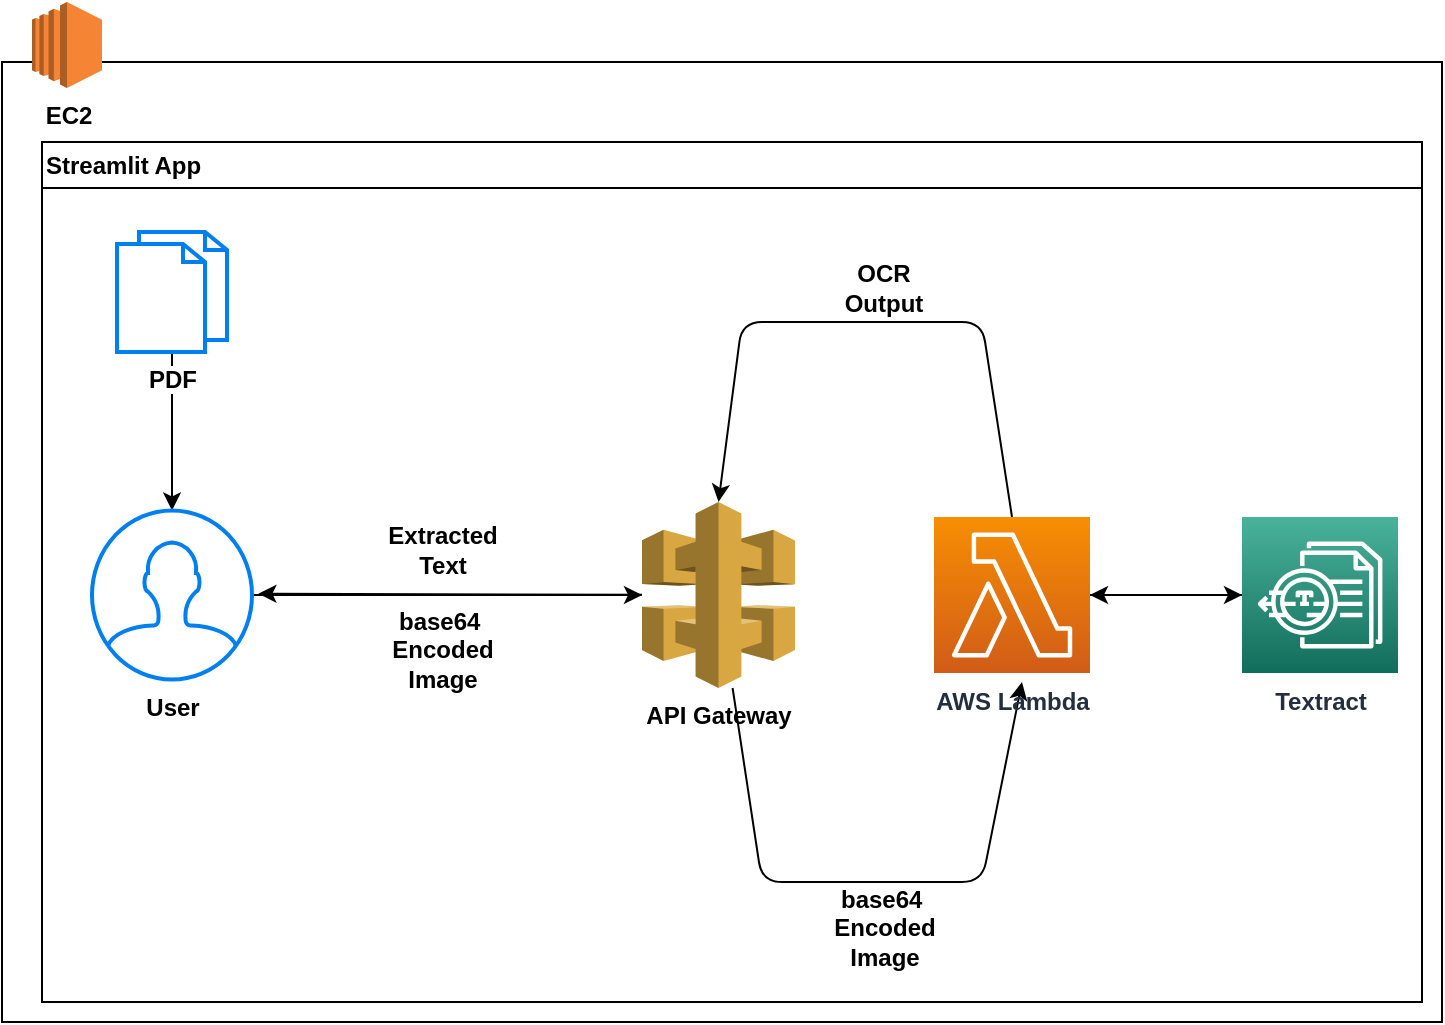 <mxfile>
    <diagram id="6I0VWqCgP7JPpdnrNpuH" name="Page-1">
        <mxGraphModel dx="721" dy="917" grid="1" gridSize="10" guides="1" tooltips="1" connect="1" arrows="1" fold="1" page="1" pageScale="1" pageWidth="850" pageHeight="1100" math="0" shadow="0">
            <root>
                <mxCell id="0"/>
                <mxCell id="1" parent="0"/>
                <mxCell id="37" value="" style="rounded=0;whiteSpace=wrap;html=1;" vertex="1" parent="1">
                    <mxGeometry x="80" y="110" width="720" height="480" as="geometry"/>
                </mxCell>
                <mxCell id="32" style="edgeStyle=none;html=1;" parent="1" source="2" target="29" edge="1">
                    <mxGeometry relative="1" as="geometry">
                        <mxPoint x="237.5" y="380" as="targetPoint"/>
                    </mxGeometry>
                </mxCell>
                <mxCell id="2" value="&lt;b&gt;PDF&lt;/b&gt;" style="html=1;verticalLabelPosition=bottom;align=center;labelBackgroundColor=#ffffff;verticalAlign=top;strokeWidth=2;strokeColor=#0080F0;shadow=0;dashed=0;shape=mxgraph.ios7.icons.documents;" parent="1" vertex="1">
                    <mxGeometry x="137.5" y="195" width="55" height="60" as="geometry"/>
                </mxCell>
                <mxCell id="12" style="html=1;entryX=1;entryY=0.5;entryDx=0;entryDy=0;entryPerimeter=0;" parent="1" source="3" target="11" edge="1">
                    <mxGeometry relative="1" as="geometry"/>
                </mxCell>
                <mxCell id="3" value="&lt;b&gt;Textract&lt;/b&gt;" style="sketch=0;points=[[0,0,0],[0.25,0,0],[0.5,0,0],[0.75,0,0],[1,0,0],[0,1,0],[0.25,1,0],[0.5,1,0],[0.75,1,0],[1,1,0],[0,0.25,0],[0,0.5,0],[0,0.75,0],[1,0.25,0],[1,0.5,0],[1,0.75,0]];outlineConnect=0;fontColor=#232F3E;gradientColor=#4AB29A;gradientDirection=north;fillColor=#116D5B;strokeColor=#ffffff;dashed=0;verticalLabelPosition=bottom;verticalAlign=top;align=center;html=1;fontSize=12;fontStyle=0;aspect=fixed;shape=mxgraph.aws4.resourceIcon;resIcon=mxgraph.aws4.textract;" parent="1" vertex="1">
                    <mxGeometry x="700" y="337.5" width="78" height="78" as="geometry"/>
                </mxCell>
                <mxCell id="15" style="edgeStyle=none;html=1;" parent="1" source="10" edge="1">
                    <mxGeometry relative="1" as="geometry">
                        <mxPoint x="590" y="420" as="targetPoint"/>
                        <Array as="points">
                            <mxPoint x="460" y="520"/>
                            <mxPoint x="520" y="520"/>
                            <mxPoint x="570" y="520"/>
                        </Array>
                    </mxGeometry>
                </mxCell>
                <mxCell id="31" style="edgeStyle=none;html=1;entryX=1.04;entryY=0.492;entryDx=0;entryDy=0;entryPerimeter=0;" parent="1" source="10" target="29" edge="1">
                    <mxGeometry relative="1" as="geometry"/>
                </mxCell>
                <mxCell id="10" value="&lt;b&gt;API Gateway&lt;/b&gt;" style="outlineConnect=0;dashed=0;verticalLabelPosition=bottom;verticalAlign=top;align=center;html=1;shape=mxgraph.aws3.api_gateway;fillColor=#D9A741;gradientColor=none;" parent="1" vertex="1">
                    <mxGeometry x="400" y="330" width="76.5" height="93" as="geometry"/>
                </mxCell>
                <mxCell id="13" style="edgeStyle=none;html=1;entryX=0;entryY=0.5;entryDx=0;entryDy=0;entryPerimeter=0;" parent="1" source="11" target="3" edge="1">
                    <mxGeometry relative="1" as="geometry"/>
                </mxCell>
                <mxCell id="16" style="edgeStyle=none;html=1;exitX=0.5;exitY=0;exitDx=0;exitDy=0;exitPerimeter=0;entryX=0.5;entryY=0;entryDx=0;entryDy=0;entryPerimeter=0;" parent="1" source="11" target="10" edge="1">
                    <mxGeometry relative="1" as="geometry">
                        <Array as="points">
                            <mxPoint x="570" y="240"/>
                            <mxPoint x="510" y="240"/>
                            <mxPoint x="450" y="240"/>
                        </Array>
                    </mxGeometry>
                </mxCell>
                <mxCell id="11" value="&lt;b&gt;AWS Lambda&lt;/b&gt;" style="sketch=0;points=[[0,0,0],[0.25,0,0],[0.5,0,0],[0.75,0,0],[1,0,0],[0,1,0],[0.25,1,0],[0.5,1,0],[0.75,1,0],[1,1,0],[0,0.25,0],[0,0.5,0],[0,0.75,0],[1,0.25,0],[1,0.5,0],[1,0.75,0]];outlineConnect=0;fontColor=#232F3E;gradientColor=#F78E04;gradientDirection=north;fillColor=#D05C17;strokeColor=#ffffff;dashed=0;verticalLabelPosition=bottom;verticalAlign=top;align=center;html=1;fontSize=12;fontStyle=0;aspect=fixed;shape=mxgraph.aws4.resourceIcon;resIcon=mxgraph.aws4.lambda;" parent="1" vertex="1">
                    <mxGeometry x="546" y="337.5" width="78" height="78" as="geometry"/>
                </mxCell>
                <mxCell id="22" value="&lt;b&gt;OCR Output&lt;/b&gt;" style="text;html=1;strokeColor=none;fillColor=none;align=center;verticalAlign=middle;whiteSpace=wrap;rounded=0;" parent="1" vertex="1">
                    <mxGeometry x="491" y="208" width="60" height="30" as="geometry"/>
                </mxCell>
                <mxCell id="25" value="&lt;b&gt;base64&amp;nbsp;&lt;br&gt;Encoded&lt;br&gt;Image&lt;br&gt;&lt;/b&gt;" style="text;html=1;align=center;verticalAlign=middle;resizable=0;points=[];autosize=1;strokeColor=none;fillColor=none;" parent="1" vertex="1">
                    <mxGeometry x="486" y="513" width="70" height="60" as="geometry"/>
                </mxCell>
                <mxCell id="26" value="&lt;b&gt;base64&amp;nbsp;&lt;br&gt;Encoded&lt;br&gt;Image&lt;br&gt;&lt;/b&gt;" style="text;html=1;align=center;verticalAlign=middle;resizable=0;points=[];autosize=1;strokeColor=none;fillColor=none;" parent="1" vertex="1">
                    <mxGeometry x="265" y="374.25" width="70" height="60" as="geometry"/>
                </mxCell>
                <mxCell id="28" value="&lt;b&gt;Extracted&lt;br&gt;Text&lt;br&gt;&lt;/b&gt;" style="text;html=1;align=center;verticalAlign=middle;resizable=0;points=[];autosize=1;strokeColor=none;fillColor=none;" parent="1" vertex="1">
                    <mxGeometry x="260" y="334.25" width="80" height="40" as="geometry"/>
                </mxCell>
                <mxCell id="30" style="edgeStyle=none;html=1;" parent="1" source="29" target="10" edge="1">
                    <mxGeometry relative="1" as="geometry"/>
                </mxCell>
                <mxCell id="29" value="&lt;b&gt;User&lt;/b&gt;" style="html=1;verticalLabelPosition=bottom;align=center;labelBackgroundColor=#ffffff;verticalAlign=top;strokeWidth=2;strokeColor=#0080F0;shadow=0;dashed=0;shape=mxgraph.ios7.icons.user;" parent="1" vertex="1">
                    <mxGeometry x="125" y="334.25" width="80" height="84.5" as="geometry"/>
                </mxCell>
                <mxCell id="33" value="Streamlit App" style="swimlane;whiteSpace=wrap;html=1;align=left;" vertex="1" parent="1">
                    <mxGeometry x="100" y="150" width="690" height="430" as="geometry"/>
                </mxCell>
                <mxCell id="34" value="&lt;b&gt;EC2&lt;/b&gt;" style="outlineConnect=0;dashed=0;verticalLabelPosition=bottom;verticalAlign=top;align=center;html=1;shape=mxgraph.aws3.ec2;fillColor=#F58534;gradientColor=none;" vertex="1" parent="1">
                    <mxGeometry x="95" y="80" width="35" height="43" as="geometry"/>
                </mxCell>
            </root>
        </mxGraphModel>
    </diagram>
</mxfile>